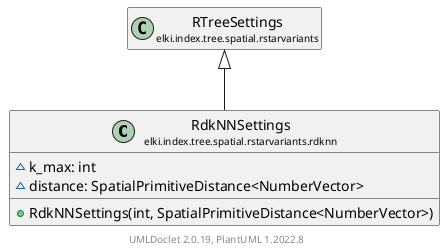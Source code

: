 @startuml
    remove .*\.(Instance|Par|Parameterizer|Factory)$
    set namespaceSeparator none
    hide empty fields
    hide empty methods

    class "<size:14>RdkNNSettings\n<size:10>elki.index.tree.spatial.rstarvariants.rdknn" as elki.index.tree.spatial.rstarvariants.rdknn.RdkNNSettings [[RdkNNSettings.html]] {
        ~k_max: int
        ~distance: SpatialPrimitiveDistance<NumberVector>
        +RdkNNSettings(int, SpatialPrimitiveDistance<NumberVector>)
    }

    class "<size:14>RTreeSettings\n<size:10>elki.index.tree.spatial.rstarvariants" as elki.index.tree.spatial.rstarvariants.RTreeSettings [[../RTreeSettings.html]]

    elki.index.tree.spatial.rstarvariants.RTreeSettings <|-- elki.index.tree.spatial.rstarvariants.rdknn.RdkNNSettings

    center footer UMLDoclet 2.0.19, PlantUML 1.2022.8
@enduml
